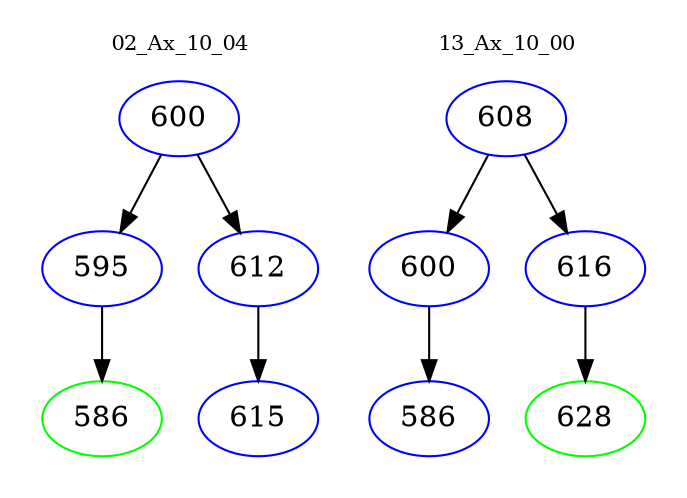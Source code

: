 digraph{
subgraph cluster_0 {
color = white
label = "02_Ax_10_04";
fontsize=10;
T0_600 [label="600", color="blue"]
T0_600 -> T0_595 [color="black"]
T0_595 [label="595", color="blue"]
T0_595 -> T0_586 [color="black"]
T0_586 [label="586", color="green"]
T0_600 -> T0_612 [color="black"]
T0_612 [label="612", color="blue"]
T0_612 -> T0_615 [color="black"]
T0_615 [label="615", color="blue"]
}
subgraph cluster_1 {
color = white
label = "13_Ax_10_00";
fontsize=10;
T1_608 [label="608", color="blue"]
T1_608 -> T1_600 [color="black"]
T1_600 [label="600", color="blue"]
T1_600 -> T1_586 [color="black"]
T1_586 [label="586", color="blue"]
T1_608 -> T1_616 [color="black"]
T1_616 [label="616", color="blue"]
T1_616 -> T1_628 [color="black"]
T1_628 [label="628", color="green"]
}
}
